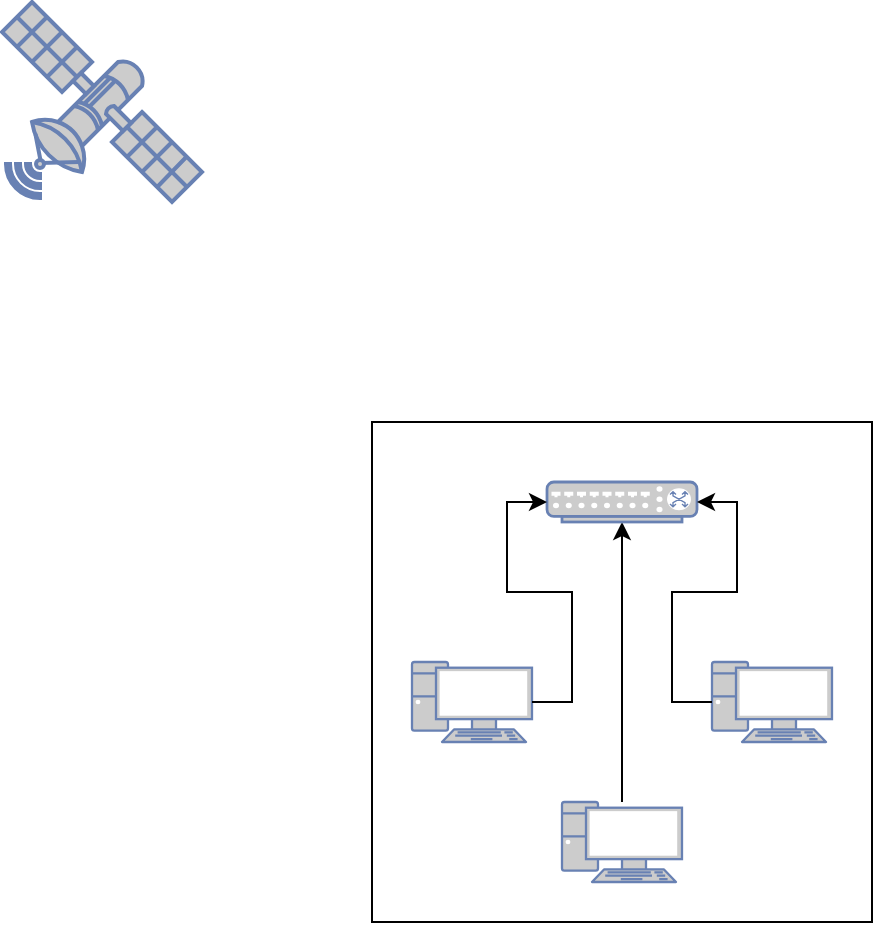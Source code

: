 <mxfile version="24.4.13" type="github">
  <diagram name="Page-1" id="wOEFBbjBMZobuI-oR-Bh">
    <mxGraphModel dx="1434" dy="780" grid="1" gridSize="10" guides="1" tooltips="1" connect="1" arrows="1" fold="1" page="1" pageScale="1" pageWidth="850" pageHeight="1100" math="0" shadow="0">
      <root>
        <mxCell id="0" />
        <mxCell id="1" parent="0" />
        <mxCell id="zOpq1HaSt-L5I3OzvSXW-1" value="" style="whiteSpace=wrap;html=1;aspect=fixed;" vertex="1" parent="1">
          <mxGeometry x="560" y="270" width="250" height="250" as="geometry" />
        </mxCell>
        <mxCell id="zOpq1HaSt-L5I3OzvSXW-2" value="" style="fontColor=#0066CC;verticalAlign=top;verticalLabelPosition=bottom;labelPosition=center;align=center;html=1;outlineConnect=0;fillColor=#CCCCCC;strokeColor=#6881B3;gradientColor=none;gradientDirection=north;strokeWidth=2;shape=mxgraph.networks.pc;" vertex="1" parent="1">
          <mxGeometry x="580" y="390" width="60" height="40" as="geometry" />
        </mxCell>
        <mxCell id="zOpq1HaSt-L5I3OzvSXW-3" value="" style="fontColor=#0066CC;verticalAlign=top;verticalLabelPosition=bottom;labelPosition=center;align=center;html=1;outlineConnect=0;fillColor=#CCCCCC;strokeColor=#6881B3;gradientColor=none;gradientDirection=north;strokeWidth=2;shape=mxgraph.networks.pc;" vertex="1" parent="1">
          <mxGeometry x="730" y="390" width="60" height="40" as="geometry" />
        </mxCell>
        <mxCell id="zOpq1HaSt-L5I3OzvSXW-14" style="edgeStyle=orthogonalEdgeStyle;rounded=0;orthogonalLoop=1;jettySize=auto;html=1;" edge="1" parent="1" source="zOpq1HaSt-L5I3OzvSXW-4" target="zOpq1HaSt-L5I3OzvSXW-6">
          <mxGeometry relative="1" as="geometry" />
        </mxCell>
        <mxCell id="zOpq1HaSt-L5I3OzvSXW-4" value="" style="fontColor=#0066CC;verticalAlign=top;verticalLabelPosition=bottom;labelPosition=center;align=center;html=1;outlineConnect=0;fillColor=#CCCCCC;strokeColor=#6881B3;gradientColor=none;gradientDirection=north;strokeWidth=2;shape=mxgraph.networks.pc;" vertex="1" parent="1">
          <mxGeometry x="655" y="460" width="60" height="40" as="geometry" />
        </mxCell>
        <mxCell id="zOpq1HaSt-L5I3OzvSXW-5" value="" style="fontColor=#0066CC;verticalAlign=top;verticalLabelPosition=bottom;labelPosition=center;align=center;html=1;outlineConnect=0;fillColor=#CCCCCC;strokeColor=#6881B3;gradientColor=none;gradientDirection=north;strokeWidth=2;shape=mxgraph.networks.satellite;direction=east;" vertex="1" parent="1">
          <mxGeometry x="375" y="60" width="100" height="100" as="geometry" />
        </mxCell>
        <mxCell id="zOpq1HaSt-L5I3OzvSXW-6" value="" style="fontColor=#0066CC;verticalAlign=top;verticalLabelPosition=bottom;labelPosition=center;align=center;html=1;outlineConnect=0;fillColor=#CCCCCC;strokeColor=#6881B3;gradientColor=none;gradientDirection=north;strokeWidth=2;shape=mxgraph.networks.switch;" vertex="1" parent="1">
          <mxGeometry x="647.5" y="300" width="75" height="20" as="geometry" />
        </mxCell>
        <mxCell id="zOpq1HaSt-L5I3OzvSXW-12" style="edgeStyle=orthogonalEdgeStyle;rounded=0;orthogonalLoop=1;jettySize=auto;html=1;entryX=1;entryY=0.5;entryDx=0;entryDy=0;entryPerimeter=0;" edge="1" parent="1" source="zOpq1HaSt-L5I3OzvSXW-3" target="zOpq1HaSt-L5I3OzvSXW-6">
          <mxGeometry relative="1" as="geometry" />
        </mxCell>
        <mxCell id="zOpq1HaSt-L5I3OzvSXW-13" style="edgeStyle=orthogonalEdgeStyle;rounded=0;orthogonalLoop=1;jettySize=auto;html=1;entryX=0;entryY=0.5;entryDx=0;entryDy=0;entryPerimeter=0;" edge="1" parent="1" source="zOpq1HaSt-L5I3OzvSXW-2" target="zOpq1HaSt-L5I3OzvSXW-6">
          <mxGeometry relative="1" as="geometry" />
        </mxCell>
      </root>
    </mxGraphModel>
  </diagram>
</mxfile>
